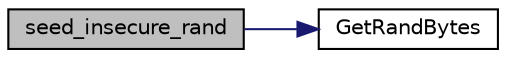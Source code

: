 digraph "seed_insecure_rand"
{
  edge [fontname="Helvetica",fontsize="10",labelfontname="Helvetica",labelfontsize="10"];
  node [fontname="Helvetica",fontsize="10",shape=record];
  rankdir="LR";
  Node1265 [label="seed_insecure_rand",height=0.2,width=0.4,color="black", fillcolor="grey75", style="filled", fontcolor="black"];
  Node1265 -> Node1266 [color="midnightblue",fontsize="10",style="solid",fontname="Helvetica"];
  Node1266 [label="GetRandBytes",height=0.2,width=0.4,color="black", fillcolor="white", style="filled",URL="$df/d2d/util_8cpp.html#acf52c2aa8213c7b15e26594a2264ed8a"];
}
